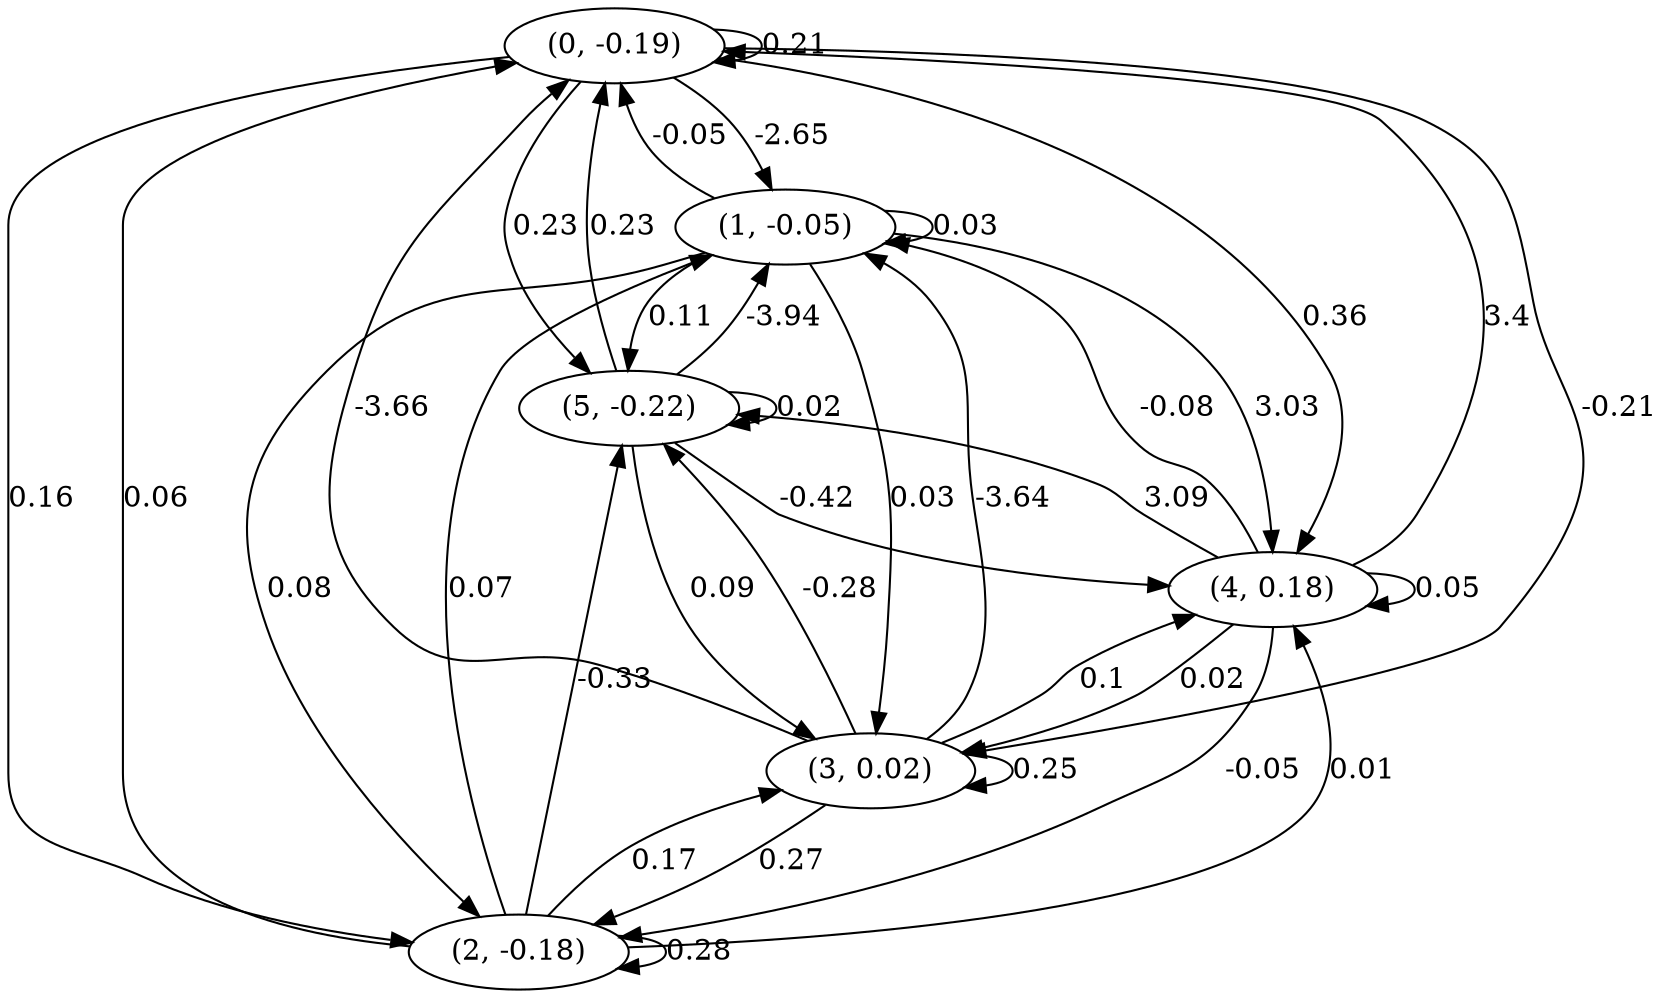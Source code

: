 digraph {
    0 [ label = "(0, -0.19)" ]
    1 [ label = "(1, -0.05)" ]
    2 [ label = "(2, -0.18)" ]
    3 [ label = "(3, 0.02)" ]
    4 [ label = "(4, 0.18)" ]
    5 [ label = "(5, -0.22)" ]
    0 -> 0 [ label = "0.21" ]
    1 -> 1 [ label = "0.03" ]
    2 -> 2 [ label = "0.28" ]
    3 -> 3 [ label = "0.25" ]
    4 -> 4 [ label = "0.05" ]
    5 -> 5 [ label = "0.02" ]
    1 -> 0 [ label = "-0.05" ]
    2 -> 0 [ label = "0.06" ]
    3 -> 0 [ label = "-3.66" ]
    4 -> 0 [ label = "3.4" ]
    5 -> 0 [ label = "0.23" ]
    0 -> 1 [ label = "-2.65" ]
    2 -> 1 [ label = "0.07" ]
    3 -> 1 [ label = "-3.64" ]
    4 -> 1 [ label = "-0.08" ]
    5 -> 1 [ label = "-3.94" ]
    0 -> 2 [ label = "0.16" ]
    1 -> 2 [ label = "0.08" ]
    3 -> 2 [ label = "0.27" ]
    4 -> 2 [ label = "-0.05" ]
    0 -> 3 [ label = "-0.21" ]
    1 -> 3 [ label = "0.03" ]
    2 -> 3 [ label = "0.17" ]
    4 -> 3 [ label = "0.02" ]
    5 -> 3 [ label = "0.09" ]
    0 -> 4 [ label = "0.36" ]
    1 -> 4 [ label = "3.03" ]
    2 -> 4 [ label = "0.01" ]
    3 -> 4 [ label = "0.1" ]
    5 -> 4 [ label = "-0.42" ]
    0 -> 5 [ label = "0.23" ]
    1 -> 5 [ label = "0.11" ]
    2 -> 5 [ label = "-0.33" ]
    3 -> 5 [ label = "-0.28" ]
    4 -> 5 [ label = "3.09" ]
}

